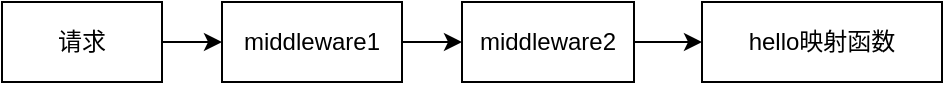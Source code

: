 <mxfile version="20.0.3" type="device" pages="2"><diagram id="yol-bI9mzS1ZQu7-EWyt" name="第 1 页"><mxGraphModel dx="1038" dy="579" grid="1" gridSize="10" guides="1" tooltips="1" connect="1" arrows="1" fold="1" page="1" pageScale="1" pageWidth="827" pageHeight="1169" math="0" shadow="0"><root><mxCell id="0"/><mxCell id="1" parent="0"/><mxCell id="E4TgOAL69dl5WPYWls61-6" style="edgeStyle=orthogonalEdgeStyle;rounded=0;orthogonalLoop=1;jettySize=auto;html=1;entryX=0;entryY=0.5;entryDx=0;entryDy=0;" parent="1" source="E4TgOAL69dl5WPYWls61-1" target="E4TgOAL69dl5WPYWls61-5" edge="1"><mxGeometry relative="1" as="geometry"/></mxCell><mxCell id="E4TgOAL69dl5WPYWls61-1" value="请求" style="rounded=0;whiteSpace=wrap;html=1;" parent="1" vertex="1"><mxGeometry x="70" y="220" width="80" height="40" as="geometry"/></mxCell><mxCell id="E4TgOAL69dl5WPYWls61-2" value="hello映射函数" style="rounded=0;whiteSpace=wrap;html=1;" parent="1" vertex="1"><mxGeometry x="420" y="220" width="120" height="40" as="geometry"/></mxCell><mxCell id="E4TgOAL69dl5WPYWls61-8" style="edgeStyle=orthogonalEdgeStyle;rounded=0;orthogonalLoop=1;jettySize=auto;html=1;" parent="1" source="E4TgOAL69dl5WPYWls61-5" target="E4TgOAL69dl5WPYWls61-7" edge="1"><mxGeometry relative="1" as="geometry"/></mxCell><mxCell id="E4TgOAL69dl5WPYWls61-5" value="middleware1" style="rounded=0;whiteSpace=wrap;html=1;" parent="1" vertex="1"><mxGeometry x="180" y="220" width="90" height="40" as="geometry"/></mxCell><mxCell id="E4TgOAL69dl5WPYWls61-9" style="edgeStyle=orthogonalEdgeStyle;rounded=0;orthogonalLoop=1;jettySize=auto;html=1;" parent="1" source="E4TgOAL69dl5WPYWls61-7" target="E4TgOAL69dl5WPYWls61-2" edge="1"><mxGeometry relative="1" as="geometry"/></mxCell><mxCell id="E4TgOAL69dl5WPYWls61-7" value="middleware2" style="rounded=0;whiteSpace=wrap;html=1;" parent="1" vertex="1"><mxGeometry x="300" y="220" width="86" height="40" as="geometry"/></mxCell></root></mxGraphModel></diagram><diagram id="ArtDcILD1fk5jQ0P0bc4" name="中间件顺序"><mxGraphModel dx="1038" dy="579" grid="1" gridSize="10" guides="1" tooltips="1" connect="1" arrows="1" fold="1" page="1" pageScale="1" pageWidth="827" pageHeight="1169" math="0" shadow="0"><root><mxCell id="0"/><mxCell id="1" parent="0"/><mxCell id="ZEdciUen1nKnfYs0hr0k-12" style="edgeStyle=orthogonalEdgeStyle;curved=1;rounded=0;orthogonalLoop=1;jettySize=auto;html=1;" edge="1" parent="1" source="-Nap1oIOcOtEUIvn90p_-2" target="ZEdciUen1nKnfYs0hr0k-10"><mxGeometry relative="1" as="geometry"><Array as="points"><mxPoint x="670" y="130"/><mxPoint x="255" y="130"/></Array></mxGeometry></mxCell><mxCell id="-Nap1oIOcOtEUIvn90p_-2" value="/" style="rounded=0;whiteSpace=wrap;html=1;" vertex="1" parent="1"><mxGeometry x="630" y="170" width="80" height="40" as="geometry"/></mxCell><mxCell id="-Nap1oIOcOtEUIvn90p_-4" style="edgeStyle=orthogonalEdgeStyle;rounded=0;orthogonalLoop=1;jettySize=auto;html=1;" edge="1" parent="1" source="-Nap1oIOcOtEUIvn90p_-5" target="-Nap1oIOcOtEUIvn90p_-7"><mxGeometry relative="1" as="geometry"/></mxCell><mxCell id="-Nap1oIOcOtEUIvn90p_-5" value="middleware1" style="rounded=0;whiteSpace=wrap;html=1;" vertex="1" parent="1"><mxGeometry x="330" y="220" width="90" height="40" as="geometry"/></mxCell><mxCell id="ZEdciUen1nKnfYs0hr0k-1" style="edgeStyle=orthogonalEdgeStyle;rounded=0;orthogonalLoop=1;jettySize=auto;html=1;entryX=0;entryY=0.5;entryDx=0;entryDy=0;curved=1;" edge="1" parent="1" source="-Nap1oIOcOtEUIvn90p_-7" target="-Nap1oIOcOtEUIvn90p_-2"><mxGeometry relative="1" as="geometry"/></mxCell><mxCell id="ZEdciUen1nKnfYs0hr0k-5" style="edgeStyle=orthogonalEdgeStyle;rounded=0;orthogonalLoop=1;jettySize=auto;html=1;curved=1;" edge="1" parent="1" source="-Nap1oIOcOtEUIvn90p_-7" target="ZEdciUen1nKnfYs0hr0k-2"><mxGeometry relative="1" as="geometry"/></mxCell><mxCell id="ZEdciUen1nKnfYs0hr0k-6" style="edgeStyle=orthogonalEdgeStyle;curved=1;rounded=0;orthogonalLoop=1;jettySize=auto;html=1;entryX=0;entryY=0.5;entryDx=0;entryDy=0;" edge="1" parent="1" source="-Nap1oIOcOtEUIvn90p_-7" target="ZEdciUen1nKnfYs0hr0k-3"><mxGeometry relative="1" as="geometry"/></mxCell><mxCell id="-Nap1oIOcOtEUIvn90p_-7" value="middleware2" style="rounded=0;whiteSpace=wrap;html=1;" vertex="1" parent="1"><mxGeometry x="449" y="220" width="86" height="40" as="geometry"/></mxCell><mxCell id="ZEdciUen1nKnfYs0hr0k-13" style="edgeStyle=orthogonalEdgeStyle;curved=1;rounded=0;orthogonalLoop=1;jettySize=auto;html=1;entryX=0;entryY=0.5;entryDx=0;entryDy=0;" edge="1" parent="1" source="ZEdciUen1nKnfYs0hr0k-2" target="ZEdciUen1nKnfYs0hr0k-10"><mxGeometry relative="1" as="geometry"><Array as="points"><mxPoint x="770" y="220"/><mxPoint x="770" y="100"/><mxPoint x="180" y="100"/><mxPoint x="180" y="240"/></Array></mxGeometry></mxCell><mxCell id="ZEdciUen1nKnfYs0hr0k-2" value="/helloWorld" style="rounded=0;whiteSpace=wrap;html=1;" vertex="1" parent="1"><mxGeometry x="630" y="220" width="80" height="40" as="geometry"/></mxCell><mxCell id="ZEdciUen1nKnfYs0hr0k-15" style="edgeStyle=orthogonalEdgeStyle;curved=1;rounded=0;orthogonalLoop=1;jettySize=auto;html=1;entryX=0.5;entryY=1;entryDx=0;entryDy=0;" edge="1" parent="1" source="ZEdciUen1nKnfYs0hr0k-3" target="ZEdciUen1nKnfYs0hr0k-10"><mxGeometry relative="1" as="geometry"><Array as="points"><mxPoint x="670" y="330"/><mxPoint x="255" y="330"/></Array></mxGeometry></mxCell><mxCell id="ZEdciUen1nKnfYs0hr0k-3" value="/others" style="rounded=0;whiteSpace=wrap;html=1;" vertex="1" parent="1"><mxGeometry x="630" y="280" width="80" height="40" as="geometry"/></mxCell><mxCell id="ZEdciUen1nKnfYs0hr0k-11" style="edgeStyle=orthogonalEdgeStyle;curved=1;rounded=0;orthogonalLoop=1;jettySize=auto;html=1;" edge="1" parent="1" source="ZEdciUen1nKnfYs0hr0k-10" target="-Nap1oIOcOtEUIvn90p_-5"><mxGeometry relative="1" as="geometry"><mxPoint x="220" y="240" as="targetPoint"/></mxGeometry></mxCell><mxCell id="ZEdciUen1nKnfYs0hr0k-10" value="请求" style="rounded=0;whiteSpace=wrap;html=1;" vertex="1" parent="1"><mxGeometry x="210" y="220" width="90" height="40" as="geometry"/></mxCell><mxCell id="ZEdciUen1nKnfYs0hr0k-16" value="Resp" style="text;html=1;align=center;verticalAlign=middle;resizable=0;points=[];autosize=1;strokeColor=none;fillColor=none;" vertex="1" parent="1"><mxGeometry x="720" y="160" width="50" height="30" as="geometry"/></mxCell><mxCell id="ZEdciUen1nKnfYs0hr0k-18" value="Resp" style="text;html=1;align=center;verticalAlign=middle;resizable=0;points=[];autosize=1;strokeColor=none;fillColor=none;" vertex="1" parent="1"><mxGeometry x="510" y="140" width="50" height="30" as="geometry"/></mxCell><mxCell id="ZEdciUen1nKnfYs0hr0k-20" value="Resp" style="text;html=1;align=center;verticalAlign=middle;resizable=0;points=[];autosize=1;strokeColor=none;fillColor=none;" vertex="1" parent="1"><mxGeometry x="430" y="290" width="50" height="30" as="geometry"/></mxCell></root></mxGraphModel></diagram></mxfile>